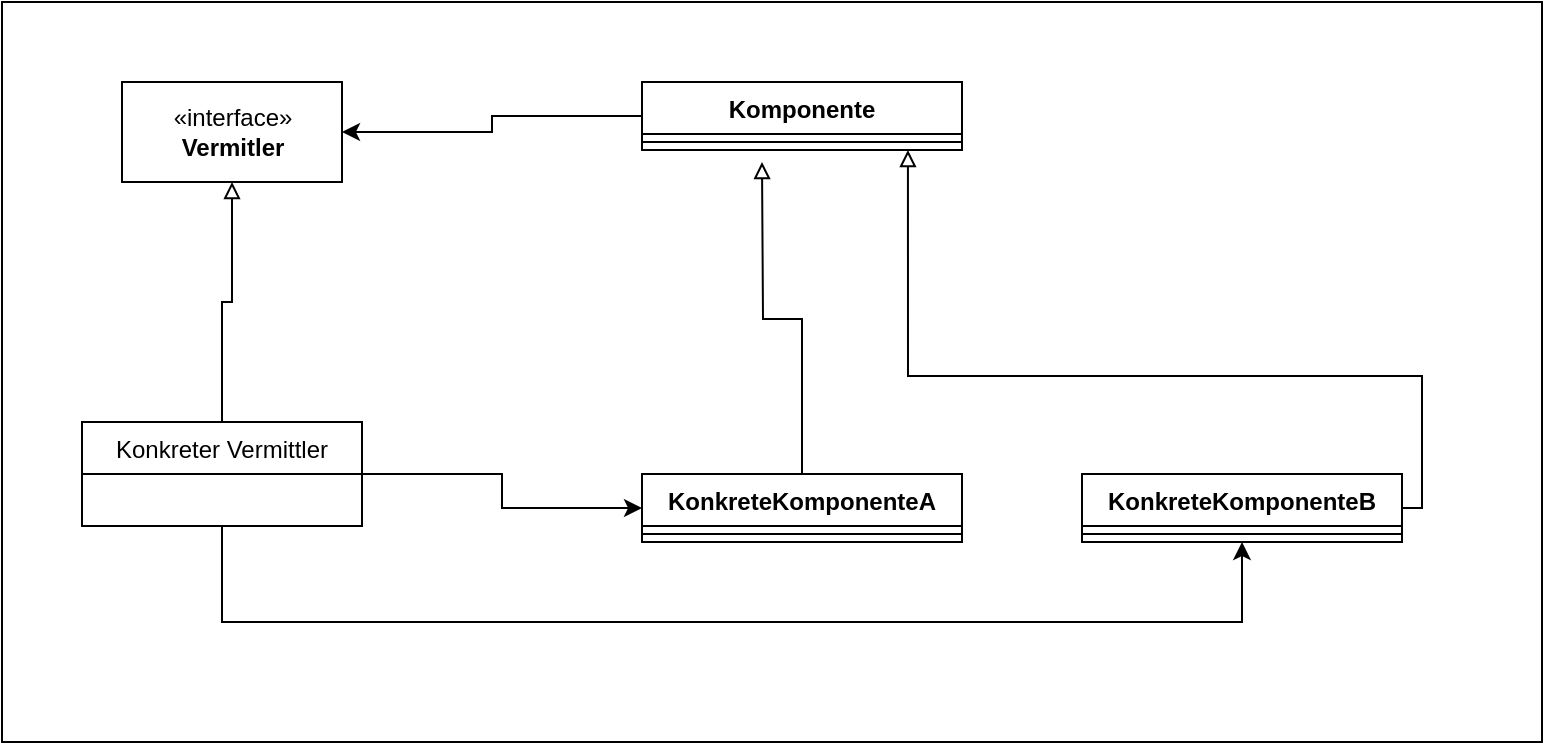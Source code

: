 <mxfile version="16.6.3" type="device"><diagram id="TwRrgyEZ_n91lx3yGIwN" name="Page-1"><mxGraphModel dx="1422" dy="705" grid="1" gridSize="10" guides="1" tooltips="1" connect="1" arrows="1" fold="1" page="1" pageScale="1" pageWidth="827" pageHeight="1169" math="0" shadow="0"><root><mxCell id="0"/><mxCell id="1" parent="0"/><mxCell id="yHPhVp3EbNZEgLZ5WdvA-20" value="" style="rounded=0;whiteSpace=wrap;html=1;" vertex="1" parent="1"><mxGeometry x="30" y="40" width="770" height="370" as="geometry"/></mxCell><mxCell id="yHPhVp3EbNZEgLZ5WdvA-1" value="«interface»&lt;br&gt;&lt;b&gt;Vermitler&lt;/b&gt;" style="html=1;" vertex="1" parent="1"><mxGeometry x="90" y="80" width="110" height="50" as="geometry"/></mxCell><mxCell id="yHPhVp3EbNZEgLZ5WdvA-6" style="edgeStyle=orthogonalEdgeStyle;rounded=0;orthogonalLoop=1;jettySize=auto;html=1;entryX=0.5;entryY=1;entryDx=0;entryDy=0;endArrow=block;endFill=0;" edge="1" parent="1" source="yHPhVp3EbNZEgLZ5WdvA-2" target="yHPhVp3EbNZEgLZ5WdvA-1"><mxGeometry relative="1" as="geometry"/></mxCell><mxCell id="yHPhVp3EbNZEgLZ5WdvA-18" style="edgeStyle=orthogonalEdgeStyle;rounded=0;orthogonalLoop=1;jettySize=auto;html=1;entryX=0;entryY=0.5;entryDx=0;entryDy=0;startArrow=none;startFill=0;endArrow=classic;endFill=1;" edge="1" parent="1" source="yHPhVp3EbNZEgLZ5WdvA-2" target="yHPhVp3EbNZEgLZ5WdvA-12"><mxGeometry relative="1" as="geometry"/></mxCell><mxCell id="yHPhVp3EbNZEgLZ5WdvA-19" style="edgeStyle=orthogonalEdgeStyle;rounded=0;orthogonalLoop=1;jettySize=auto;html=1;startArrow=none;startFill=0;endArrow=classic;endFill=1;" edge="1" parent="1" source="yHPhVp3EbNZEgLZ5WdvA-2" target="yHPhVp3EbNZEgLZ5WdvA-14"><mxGeometry relative="1" as="geometry"><Array as="points"><mxPoint x="140" y="350"/></Array></mxGeometry></mxCell><mxCell id="yHPhVp3EbNZEgLZ5WdvA-2" value="Konkreter Vermittler" style="swimlane;fontStyle=0;childLayout=stackLayout;horizontal=1;startSize=26;fillColor=none;horizontalStack=0;resizeParent=1;resizeParentMax=0;resizeLast=0;collapsible=1;marginBottom=0;" vertex="1" parent="1"><mxGeometry x="70" y="250" width="140" height="52" as="geometry"/></mxCell><mxCell id="yHPhVp3EbNZEgLZ5WdvA-11" style="edgeStyle=orthogonalEdgeStyle;rounded=0;orthogonalLoop=1;jettySize=auto;html=1;endArrow=classic;endFill=1;startArrow=none;startFill=0;" edge="1" parent="1" source="yHPhVp3EbNZEgLZ5WdvA-7" target="yHPhVp3EbNZEgLZ5WdvA-1"><mxGeometry relative="1" as="geometry"/></mxCell><mxCell id="yHPhVp3EbNZEgLZ5WdvA-7" value="Komponente" style="swimlane;fontStyle=1;align=center;verticalAlign=top;childLayout=stackLayout;horizontal=1;startSize=26;horizontalStack=0;resizeParent=1;resizeParentMax=0;resizeLast=0;collapsible=1;marginBottom=0;" vertex="1" parent="1"><mxGeometry x="350" y="80" width="160" height="34" as="geometry"/></mxCell><mxCell id="yHPhVp3EbNZEgLZ5WdvA-9" value="" style="line;strokeWidth=1;fillColor=none;align=left;verticalAlign=middle;spacingTop=-1;spacingLeft=3;spacingRight=3;rotatable=0;labelPosition=right;points=[];portConstraint=eastwest;" vertex="1" parent="yHPhVp3EbNZEgLZ5WdvA-7"><mxGeometry y="26" width="160" height="8" as="geometry"/></mxCell><mxCell id="yHPhVp3EbNZEgLZ5WdvA-16" style="edgeStyle=orthogonalEdgeStyle;rounded=0;orthogonalLoop=1;jettySize=auto;html=1;startArrow=none;startFill=0;endArrow=block;endFill=0;" edge="1" parent="1" source="yHPhVp3EbNZEgLZ5WdvA-12"><mxGeometry relative="1" as="geometry"><mxPoint x="410" y="120" as="targetPoint"/></mxGeometry></mxCell><mxCell id="yHPhVp3EbNZEgLZ5WdvA-12" value="KonkreteKomponenteA" style="swimlane;fontStyle=1;align=center;verticalAlign=top;childLayout=stackLayout;horizontal=1;startSize=26;horizontalStack=0;resizeParent=1;resizeParentMax=0;resizeLast=0;collapsible=1;marginBottom=0;" vertex="1" parent="1"><mxGeometry x="350" y="276" width="160" height="34" as="geometry"/></mxCell><mxCell id="yHPhVp3EbNZEgLZ5WdvA-13" value="" style="line;strokeWidth=1;fillColor=none;align=left;verticalAlign=middle;spacingTop=-1;spacingLeft=3;spacingRight=3;rotatable=0;labelPosition=right;points=[];portConstraint=eastwest;" vertex="1" parent="yHPhVp3EbNZEgLZ5WdvA-12"><mxGeometry y="26" width="160" height="8" as="geometry"/></mxCell><mxCell id="yHPhVp3EbNZEgLZ5WdvA-17" style="edgeStyle=orthogonalEdgeStyle;rounded=0;orthogonalLoop=1;jettySize=auto;html=1;entryX=0.831;entryY=1;entryDx=0;entryDy=0;entryPerimeter=0;startArrow=none;startFill=0;endArrow=block;endFill=0;" edge="1" parent="1" source="yHPhVp3EbNZEgLZ5WdvA-14" target="yHPhVp3EbNZEgLZ5WdvA-9"><mxGeometry relative="1" as="geometry"><Array as="points"><mxPoint x="740" y="227"/><mxPoint x="483" y="227"/></Array></mxGeometry></mxCell><mxCell id="yHPhVp3EbNZEgLZ5WdvA-14" value="KonkreteKomponenteB" style="swimlane;fontStyle=1;align=center;verticalAlign=top;childLayout=stackLayout;horizontal=1;startSize=26;horizontalStack=0;resizeParent=1;resizeParentMax=0;resizeLast=0;collapsible=1;marginBottom=0;" vertex="1" parent="1"><mxGeometry x="570" y="276" width="160" height="34" as="geometry"/></mxCell><mxCell id="yHPhVp3EbNZEgLZ5WdvA-15" value="" style="line;strokeWidth=1;fillColor=none;align=left;verticalAlign=middle;spacingTop=-1;spacingLeft=3;spacingRight=3;rotatable=0;labelPosition=right;points=[];portConstraint=eastwest;" vertex="1" parent="yHPhVp3EbNZEgLZ5WdvA-14"><mxGeometry y="26" width="160" height="8" as="geometry"/></mxCell></root></mxGraphModel></diagram></mxfile>